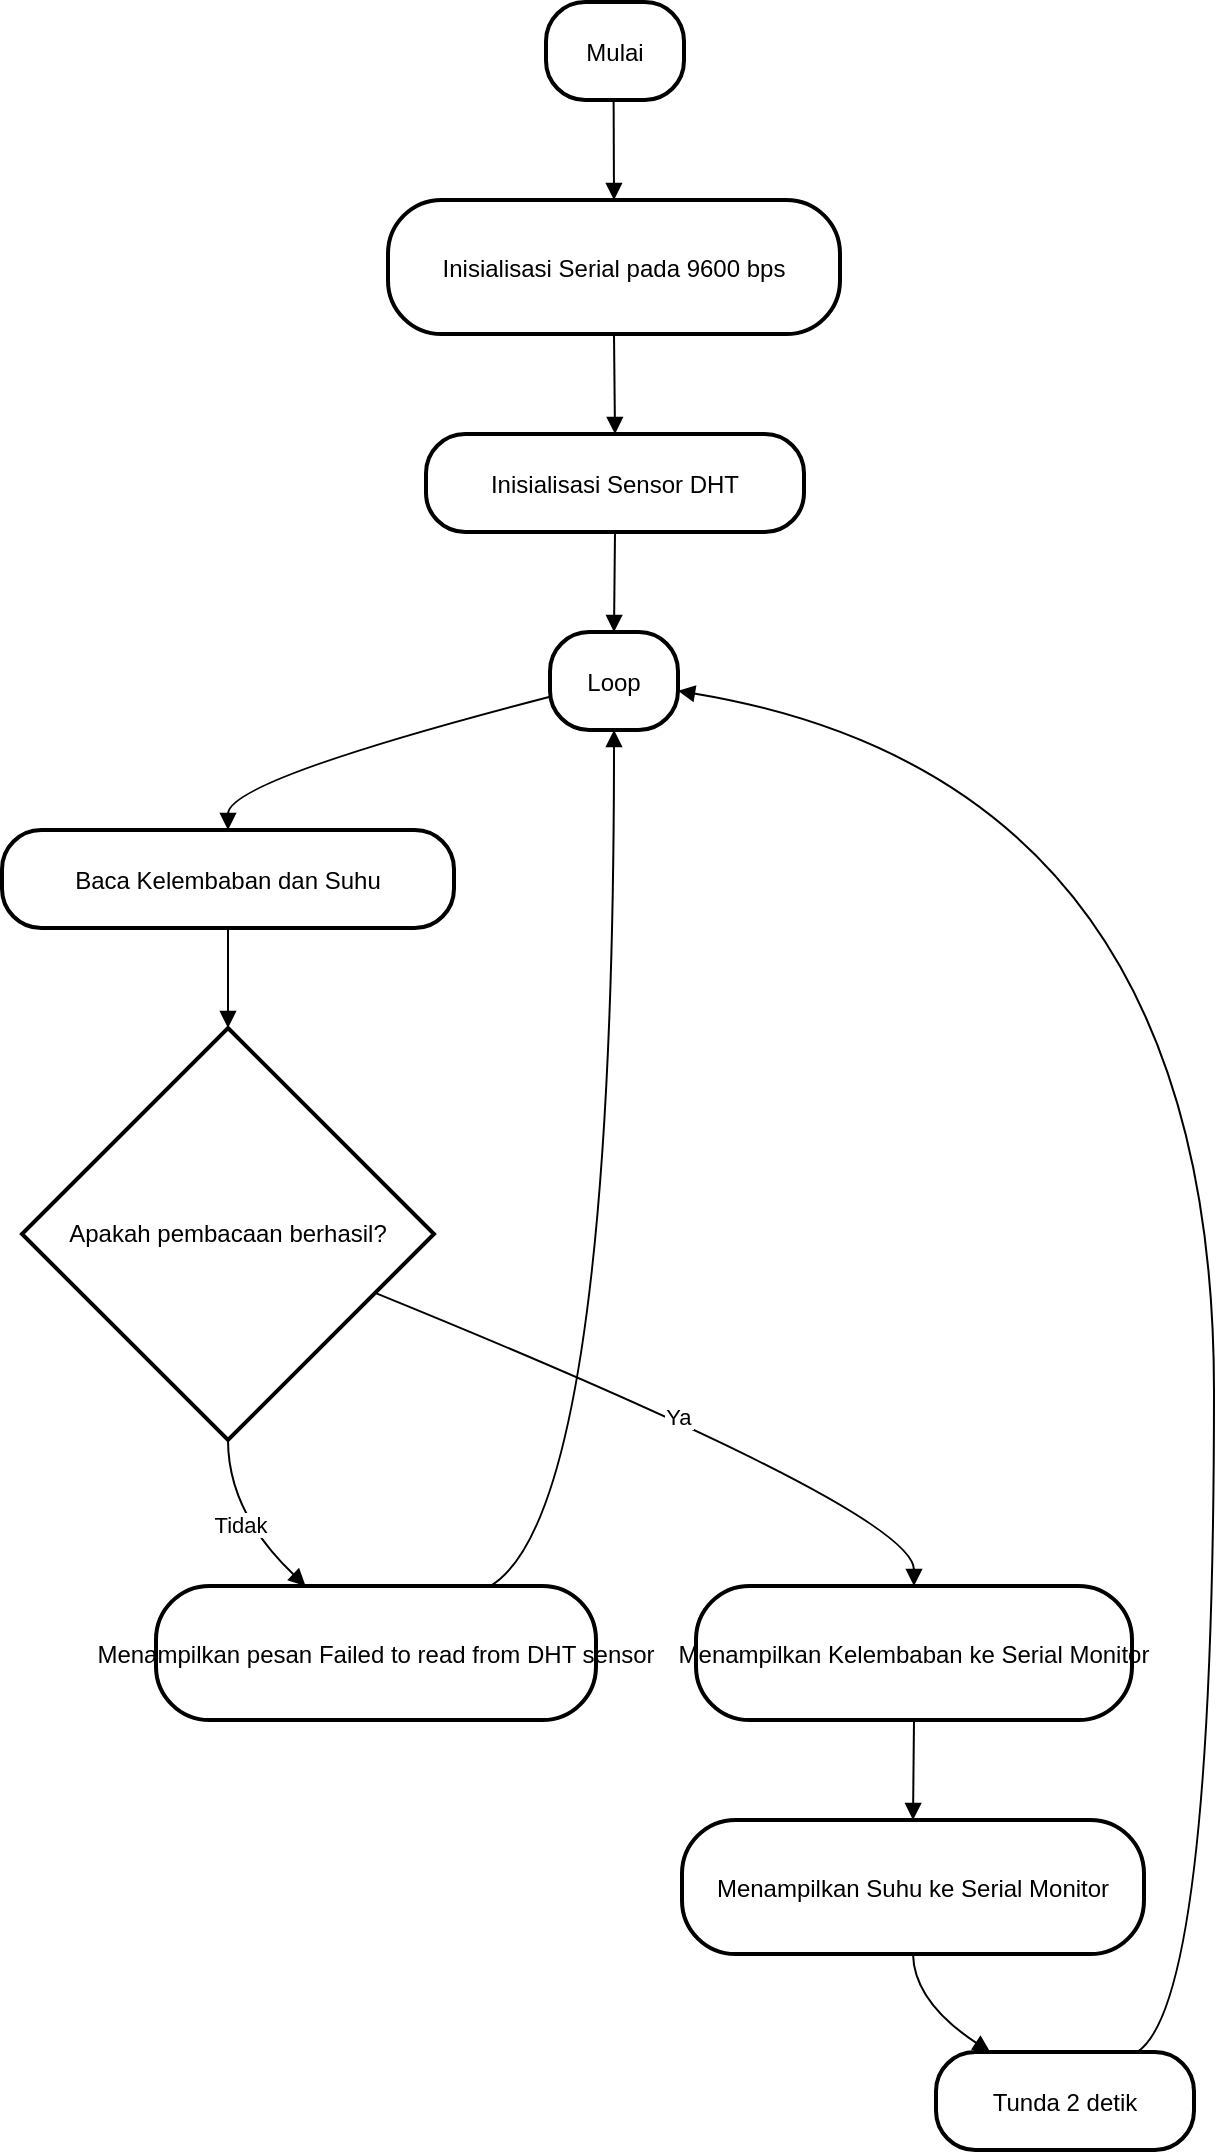 <mxfile version="24.8.3" pages="2">
  <diagram id="topZgv-vGYoa-694PmaE" name="Halaman-1">
    <mxGraphModel dx="880" dy="460" grid="1" gridSize="10" guides="1" tooltips="1" connect="1" arrows="1" fold="1" page="1" pageScale="1" pageWidth="827" pageHeight="1169" math="0" shadow="0">
      <root>
        <mxCell id="0" />
        <mxCell id="1" parent="0" />
        <mxCell id="X4h4OxhpJaM6hhfQ-Rf4-1" value="Mulai" style="rounded=1;arcSize=40;strokeWidth=2" vertex="1" parent="1">
          <mxGeometry x="292" y="20" width="69" height="49" as="geometry" />
        </mxCell>
        <mxCell id="X4h4OxhpJaM6hhfQ-Rf4-2" value="Inisialisasi Serial pada 9600 bps" style="rounded=1;arcSize=40;strokeWidth=2" vertex="1" parent="1">
          <mxGeometry x="213" y="119" width="226" height="67" as="geometry" />
        </mxCell>
        <mxCell id="X4h4OxhpJaM6hhfQ-Rf4-3" value="Inisialisasi Sensor DHT" style="rounded=1;arcSize=40;strokeWidth=2" vertex="1" parent="1">
          <mxGeometry x="232" y="236" width="189" height="49" as="geometry" />
        </mxCell>
        <mxCell id="X4h4OxhpJaM6hhfQ-Rf4-4" value="Loop" style="rounded=1;arcSize=40;strokeWidth=2" vertex="1" parent="1">
          <mxGeometry x="294" y="335" width="64" height="49" as="geometry" />
        </mxCell>
        <mxCell id="X4h4OxhpJaM6hhfQ-Rf4-5" value="Baca Kelembaban dan Suhu" style="rounded=1;arcSize=40;strokeWidth=2" vertex="1" parent="1">
          <mxGeometry x="20" y="434" width="226" height="49" as="geometry" />
        </mxCell>
        <mxCell id="X4h4OxhpJaM6hhfQ-Rf4-6" value="Apakah pembacaan berhasil?" style="rhombus;strokeWidth=2;whiteSpace=wrap;" vertex="1" parent="1">
          <mxGeometry x="30" y="533" width="206" height="206" as="geometry" />
        </mxCell>
        <mxCell id="X4h4OxhpJaM6hhfQ-Rf4-7" value="Menampilkan pesan Failed to read from DHT sensor" style="rounded=1;arcSize=40;strokeWidth=2" vertex="1" parent="1">
          <mxGeometry x="97" y="812" width="220" height="67" as="geometry" />
        </mxCell>
        <mxCell id="X4h4OxhpJaM6hhfQ-Rf4-8" value="Menampilkan Kelembaban ke Serial Monitor" style="rounded=1;arcSize=40;strokeWidth=2" vertex="1" parent="1">
          <mxGeometry x="367" y="812" width="218" height="67" as="geometry" />
        </mxCell>
        <mxCell id="X4h4OxhpJaM6hhfQ-Rf4-9" value="Menampilkan Suhu ke Serial Monitor" style="rounded=1;arcSize=40;strokeWidth=2" vertex="1" parent="1">
          <mxGeometry x="360" y="929" width="231" height="67" as="geometry" />
        </mxCell>
        <mxCell id="X4h4OxhpJaM6hhfQ-Rf4-10" value="Tunda 2 detik" style="rounded=1;arcSize=40;strokeWidth=2" vertex="1" parent="1">
          <mxGeometry x="487" y="1045" width="129" height="49" as="geometry" />
        </mxCell>
        <mxCell id="X4h4OxhpJaM6hhfQ-Rf4-11" value="" style="curved=1;startArrow=none;endArrow=block;exitX=0.49;exitY=1;entryX=0.5;entryY=0;rounded=0;" edge="1" parent="1" source="X4h4OxhpJaM6hhfQ-Rf4-1" target="X4h4OxhpJaM6hhfQ-Rf4-2">
          <mxGeometry relative="1" as="geometry">
            <Array as="points" />
          </mxGeometry>
        </mxCell>
        <mxCell id="X4h4OxhpJaM6hhfQ-Rf4-12" value="" style="curved=1;startArrow=none;endArrow=block;exitX=0.5;exitY=0.99;entryX=0.5;entryY=-0.01;rounded=0;" edge="1" parent="1" source="X4h4OxhpJaM6hhfQ-Rf4-2" target="X4h4OxhpJaM6hhfQ-Rf4-3">
          <mxGeometry relative="1" as="geometry">
            <Array as="points" />
          </mxGeometry>
        </mxCell>
        <mxCell id="X4h4OxhpJaM6hhfQ-Rf4-13" value="" style="curved=1;startArrow=none;endArrow=block;exitX=0.5;exitY=0.99;entryX=0.5;entryY=-0.01;rounded=0;" edge="1" parent="1" source="X4h4OxhpJaM6hhfQ-Rf4-3" target="X4h4OxhpJaM6hhfQ-Rf4-4">
          <mxGeometry relative="1" as="geometry">
            <Array as="points" />
          </mxGeometry>
        </mxCell>
        <mxCell id="X4h4OxhpJaM6hhfQ-Rf4-14" value="" style="curved=1;startArrow=none;endArrow=block;exitX=0;exitY=0.66;entryX=0.5;entryY=-0.01;rounded=0;" edge="1" parent="1" source="X4h4OxhpJaM6hhfQ-Rf4-4" target="X4h4OxhpJaM6hhfQ-Rf4-5">
          <mxGeometry relative="1" as="geometry">
            <Array as="points">
              <mxPoint x="133" y="409" />
            </Array>
          </mxGeometry>
        </mxCell>
        <mxCell id="X4h4OxhpJaM6hhfQ-Rf4-15" value="" style="curved=1;startArrow=none;endArrow=block;exitX=0.5;exitY=0.99;entryX=0.5;entryY=0;rounded=0;" edge="1" parent="1" source="X4h4OxhpJaM6hhfQ-Rf4-5" target="X4h4OxhpJaM6hhfQ-Rf4-6">
          <mxGeometry relative="1" as="geometry">
            <Array as="points" />
          </mxGeometry>
        </mxCell>
        <mxCell id="X4h4OxhpJaM6hhfQ-Rf4-16" value="Tidak" style="curved=1;startArrow=none;endArrow=block;exitX=0.5;exitY=1;entryX=0.34;entryY=0;rounded=0;" edge="1" parent="1" source="X4h4OxhpJaM6hhfQ-Rf4-6" target="X4h4OxhpJaM6hhfQ-Rf4-7">
          <mxGeometry relative="1" as="geometry">
            <Array as="points">
              <mxPoint x="133" y="775" />
            </Array>
          </mxGeometry>
        </mxCell>
        <mxCell id="X4h4OxhpJaM6hhfQ-Rf4-17" value="" style="curved=1;startArrow=none;endArrow=block;exitX=0.76;exitY=0;entryX=0.5;entryY=0.99;rounded=0;" edge="1" parent="1" source="X4h4OxhpJaM6hhfQ-Rf4-7" target="X4h4OxhpJaM6hhfQ-Rf4-4">
          <mxGeometry relative="1" as="geometry">
            <Array as="points">
              <mxPoint x="326" y="775" />
            </Array>
          </mxGeometry>
        </mxCell>
        <mxCell id="X4h4OxhpJaM6hhfQ-Rf4-18" value="Ya" style="curved=1;startArrow=none;endArrow=block;exitX=1;exitY=0.7;entryX=0.5;entryY=0;rounded=0;" edge="1" parent="1" source="X4h4OxhpJaM6hhfQ-Rf4-6" target="X4h4OxhpJaM6hhfQ-Rf4-8">
          <mxGeometry relative="1" as="geometry">
            <Array as="points">
              <mxPoint x="476" y="775" />
            </Array>
          </mxGeometry>
        </mxCell>
        <mxCell id="X4h4OxhpJaM6hhfQ-Rf4-19" value="" style="curved=1;startArrow=none;endArrow=block;exitX=0.5;exitY=0.99;entryX=0.5;entryY=-0.01;rounded=0;" edge="1" parent="1" source="X4h4OxhpJaM6hhfQ-Rf4-8" target="X4h4OxhpJaM6hhfQ-Rf4-9">
          <mxGeometry relative="1" as="geometry">
            <Array as="points" />
          </mxGeometry>
        </mxCell>
        <mxCell id="X4h4OxhpJaM6hhfQ-Rf4-20" value="" style="curved=1;startArrow=none;endArrow=block;exitX=0.5;exitY=0.99;entryX=0.21;entryY=0;rounded=0;" edge="1" parent="1" source="X4h4OxhpJaM6hhfQ-Rf4-9" target="X4h4OxhpJaM6hhfQ-Rf4-10">
          <mxGeometry relative="1" as="geometry">
            <Array as="points">
              <mxPoint x="476" y="1020" />
            </Array>
          </mxGeometry>
        </mxCell>
        <mxCell id="X4h4OxhpJaM6hhfQ-Rf4-21" value="" style="curved=1;startArrow=none;endArrow=block;exitX=0.78;exitY=0;entryX=1;entryY=0.6;rounded=0;" edge="1" parent="1" source="X4h4OxhpJaM6hhfQ-Rf4-10" target="X4h4OxhpJaM6hhfQ-Rf4-4">
          <mxGeometry relative="1" as="geometry">
            <Array as="points">
              <mxPoint x="626" y="1020" />
              <mxPoint x="626" y="409" />
            </Array>
          </mxGeometry>
        </mxCell>
      </root>
    </mxGraphModel>
  </diagram>
  <diagram id="_2jl_e9XdycCuyhfQCQR" name="Halaman-2">
    <mxGraphModel dx="880" dy="460" grid="1" gridSize="10" guides="1" tooltips="1" connect="1" arrows="1" fold="1" page="1" pageScale="1" pageWidth="827" pageHeight="1169" math="0" shadow="0">
      <root>
        <mxCell id="0" />
        <mxCell id="1" parent="0" />
        <mxCell id="sIzm09QkwtiWCzUI-UvL-1" value="Mulai" style="rounded=1;arcSize=40;strokeWidth=2" vertex="1" parent="1">
          <mxGeometry x="240" y="20" width="69" height="49" as="geometry" />
        </mxCell>
        <mxCell id="sIzm09QkwtiWCzUI-UvL-2" value="Inisialisasi komunikasi Serial pada 9600 bps" style="rounded=1;arcSize=40;strokeWidth=2" vertex="1" parent="1">
          <mxGeometry x="181" y="119" width="187" height="67" as="geometry" />
        </mxCell>
        <mxCell id="sIzm09QkwtiWCzUI-UvL-3" value="Memulai komunikasi SPI" style="rounded=1;arcSize=40;strokeWidth=2" vertex="1" parent="1">
          <mxGeometry x="174" y="236" width="201" height="49" as="geometry" />
        </mxCell>
        <mxCell id="sIzm09QkwtiWCzUI-UvL-4" value="Menginisialisasi modul RFID" style="rounded=1;arcSize=40;strokeWidth=2" vertex="1" parent="1">
          <mxGeometry x="161" y="335" width="226" height="49" as="geometry" />
        </mxCell>
        <mxCell id="sIzm09QkwtiWCzUI-UvL-5" value="Menampilkan pesan Scan a card di Serial Monitor" style="rounded=1;arcSize=40;strokeWidth=2" vertex="1" parent="1">
          <mxGeometry x="163" y="434" width="222" height="67" as="geometry" />
        </mxCell>
        <mxCell id="sIzm09QkwtiWCzUI-UvL-6" value="Loop" style="rounded=1;arcSize=40;strokeWidth=2" vertex="1" parent="1">
          <mxGeometry x="242" y="550" width="64" height="49" as="geometry" />
        </mxCell>
        <mxCell id="sIzm09QkwtiWCzUI-UvL-7" value="Apakah ada kartu baru?" style="rhombus;strokeWidth=2;whiteSpace=wrap;" vertex="1" parent="1">
          <mxGeometry x="20" y="672" width="218" height="218" as="geometry" />
        </mxCell>
        <mxCell id="sIzm09QkwtiWCzUI-UvL-8" value="Apakah kartu dapat dibaca?" style="rhombus;strokeWidth=2;whiteSpace=wrap;" vertex="1" parent="1">
          <mxGeometry x="88" y="963" width="248" height="248" as="geometry" />
        </mxCell>
        <mxCell id="sIzm09QkwtiWCzUI-UvL-9" value="Menampilkan UID kartu di Serial Monitor" style="rounded=1;arcSize=40;strokeWidth=2" vertex="1" parent="1">
          <mxGeometry x="105" y="1285" width="215" height="67" as="geometry" />
        </mxCell>
        <mxCell id="sIzm09QkwtiWCzUI-UvL-10" value="Menghentikan komunikasi dengan kartu" style="rounded=1;arcSize=40;strokeWidth=2" vertex="1" parent="1">
          <mxGeometry x="185" y="1401" width="215" height="67" as="geometry" />
        </mxCell>
        <mxCell id="sIzm09QkwtiWCzUI-UvL-11" value="" style="curved=1;startArrow=none;endArrow=block;exitX=0.5;exitY=1;entryX=0.5;entryY=0;rounded=0;" edge="1" parent="1" source="sIzm09QkwtiWCzUI-UvL-1" target="sIzm09QkwtiWCzUI-UvL-2">
          <mxGeometry relative="1" as="geometry">
            <Array as="points" />
          </mxGeometry>
        </mxCell>
        <mxCell id="sIzm09QkwtiWCzUI-UvL-12" value="" style="curved=1;startArrow=none;endArrow=block;exitX=0.5;exitY=0.99;entryX=0.5;entryY=-0.01;rounded=0;" edge="1" parent="1" source="sIzm09QkwtiWCzUI-UvL-2" target="sIzm09QkwtiWCzUI-UvL-3">
          <mxGeometry relative="1" as="geometry">
            <Array as="points" />
          </mxGeometry>
        </mxCell>
        <mxCell id="sIzm09QkwtiWCzUI-UvL-13" value="" style="curved=1;startArrow=none;endArrow=block;exitX=0.5;exitY=0.99;entryX=0.5;entryY=-0.01;rounded=0;" edge="1" parent="1" source="sIzm09QkwtiWCzUI-UvL-3" target="sIzm09QkwtiWCzUI-UvL-4">
          <mxGeometry relative="1" as="geometry">
            <Array as="points" />
          </mxGeometry>
        </mxCell>
        <mxCell id="sIzm09QkwtiWCzUI-UvL-14" value="" style="curved=1;startArrow=none;endArrow=block;exitX=0.5;exitY=0.99;entryX=0.5;entryY=-0.01;rounded=0;" edge="1" parent="1" source="sIzm09QkwtiWCzUI-UvL-4" target="sIzm09QkwtiWCzUI-UvL-5">
          <mxGeometry relative="1" as="geometry">
            <Array as="points" />
          </mxGeometry>
        </mxCell>
        <mxCell id="sIzm09QkwtiWCzUI-UvL-15" value="" style="curved=1;startArrow=none;endArrow=block;exitX=0.5;exitY=0.99;entryX=0.51;entryY=0;rounded=0;" edge="1" parent="1" source="sIzm09QkwtiWCzUI-UvL-5" target="sIzm09QkwtiWCzUI-UvL-6">
          <mxGeometry relative="1" as="geometry">
            <Array as="points" />
          </mxGeometry>
        </mxCell>
        <mxCell id="sIzm09QkwtiWCzUI-UvL-16" value="" style="curved=1;startArrow=none;endArrow=block;exitX=0;exitY=0.74;entryX=0.43;entryY=0;rounded=0;" edge="1" parent="1" source="sIzm09QkwtiWCzUI-UvL-6" target="sIzm09QkwtiWCzUI-UvL-7">
          <mxGeometry relative="1" as="geometry">
            <Array as="points">
              <mxPoint x="108" y="636" />
            </Array>
          </mxGeometry>
        </mxCell>
        <mxCell id="sIzm09QkwtiWCzUI-UvL-17" value="Tidak" style="curved=1;startArrow=none;endArrow=block;exitX=0.71;exitY=0;entryX=0;entryY=0.99;rounded=0;" edge="1" parent="1" source="sIzm09QkwtiWCzUI-UvL-7" target="sIzm09QkwtiWCzUI-UvL-6">
          <mxGeometry relative="1" as="geometry">
            <Array as="points">
              <mxPoint x="191" y="636" />
            </Array>
          </mxGeometry>
        </mxCell>
        <mxCell id="sIzm09QkwtiWCzUI-UvL-18" value="Ya" style="curved=1;startArrow=none;endArrow=block;exitX=0.5;exitY=1;entryX=0.24;entryY=0;rounded=0;" edge="1" parent="1" source="sIzm09QkwtiWCzUI-UvL-7" target="sIzm09QkwtiWCzUI-UvL-8">
          <mxGeometry relative="1" as="geometry">
            <Array as="points">
              <mxPoint x="129" y="927" />
            </Array>
          </mxGeometry>
        </mxCell>
        <mxCell id="sIzm09QkwtiWCzUI-UvL-19" value="Tidak" style="curved=1;startArrow=none;endArrow=block;exitX=0.76;exitY=0;entryX=0.64;entryY=1;rounded=0;" edge="1" parent="1" source="sIzm09QkwtiWCzUI-UvL-8" target="sIzm09QkwtiWCzUI-UvL-6">
          <mxGeometry relative="1" as="geometry">
            <Array as="points">
              <mxPoint x="295" y="927" />
              <mxPoint x="295" y="636" />
            </Array>
          </mxGeometry>
        </mxCell>
        <mxCell id="sIzm09QkwtiWCzUI-UvL-20" value="Ya" style="curved=1;startArrow=none;endArrow=block;exitX=0.5;exitY=1;entryX=0.5;entryY=0;rounded=0;" edge="1" parent="1" source="sIzm09QkwtiWCzUI-UvL-8" target="sIzm09QkwtiWCzUI-UvL-9">
          <mxGeometry relative="1" as="geometry">
            <Array as="points" />
          </mxGeometry>
        </mxCell>
        <mxCell id="sIzm09QkwtiWCzUI-UvL-21" value="" style="curved=1;startArrow=none;endArrow=block;exitX=0.5;exitY=0.99;entryX=0.29;entryY=0.01;rounded=0;" edge="1" parent="1" source="sIzm09QkwtiWCzUI-UvL-9" target="sIzm09QkwtiWCzUI-UvL-10">
          <mxGeometry relative="1" as="geometry">
            <Array as="points">
              <mxPoint x="212" y="1376" />
            </Array>
          </mxGeometry>
        </mxCell>
        <mxCell id="sIzm09QkwtiWCzUI-UvL-22" value="" style="curved=1;startArrow=none;endArrow=block;exitX=0.77;exitY=0.01;entryX=1.01;entryY=0.83;rounded=0;" edge="1" parent="1" source="sIzm09QkwtiWCzUI-UvL-10" target="sIzm09QkwtiWCzUI-UvL-6">
          <mxGeometry relative="1" as="geometry">
            <Array as="points">
              <mxPoint x="396" y="1376" />
              <mxPoint x="396" y="636" />
            </Array>
          </mxGeometry>
        </mxCell>
      </root>
    </mxGraphModel>
  </diagram>
</mxfile>
